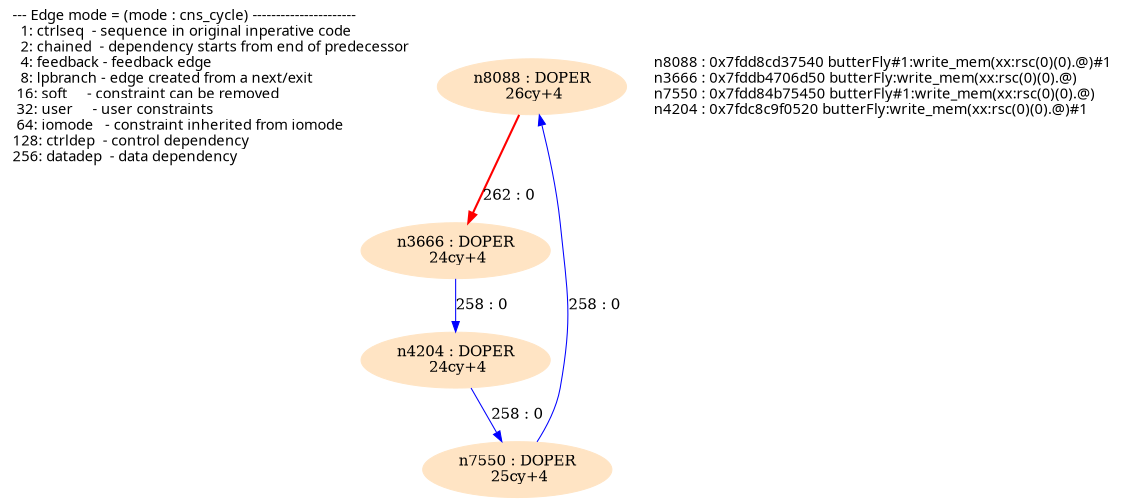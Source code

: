 digraph G {
  size="7.5,10"; center=true; ratio=auto;
  m1[fontname=Fixed,labeljust=left,label="--- Edge mode = (mode : cns_cycle) ----------------------\l  1: ctrlseq  - sequence in original inperative code     \l  2: chained  - dependency starts from end of predecessor\l  4: feedback - feedback edge                            \l  8: lpbranch - edge created from a next/exit            \l 16: soft     - constraint can be removed                \l 32: user     - user constraints                         \l 64: iomode   - constraint inherited from iomode         \l128: ctrldep  - control dependency                       \l256: datadep  - data dependency                          \l",shape=none];
  n8088[label="n8088 : DOPER\n 26cy+4\n",shape=ellipse,style=filled,color=bisque];
  n3666[label="n3666 : DOPER\n 24cy+4\n",shape=ellipse,style=filled,color=bisque];
  n7550[label="n7550 : DOPER\n 25cy+4\n",shape=ellipse,style=filled,color=bisque];
  n4204[label="n4204 : DOPER\n 24cy+4\n",shape=ellipse,style=filled,color=bisque];
  m2[fontname=Fixed,labeljust=left,label="n8088 : 0x7fdd8cd37540 butterFly#1:write_mem(xx:rsc(0)(0).@)#1\ln3666 : 0x7fddb4706d50 butterFly:write_mem(xx:rsc(0)(0).@)\ln7550 : 0x7fdd84b75450 butterFly#1:write_mem(xx:rsc(0)(0).@)\ln4204 : 0x7fdc8c9f0520 butterFly:write_mem(xx:rsc(0)(0).@)#1\l",shape=none];
  n8088 -> n3666[label="262 : 0",color=red, style=bold];
  n7550 -> n8088[label="258 : 0",color=blue];
  n4204 -> n7550[label="258 : 0",color=blue];
  n3666 -> n4204[label="258 : 0",color=blue];
}

